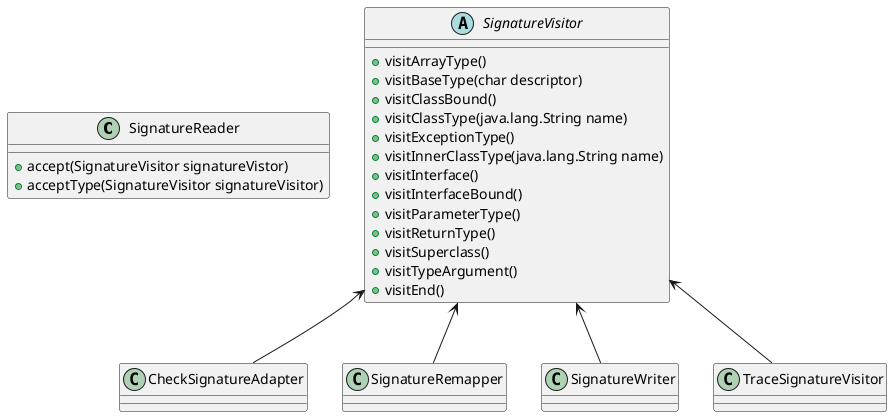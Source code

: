 @startuml

class SignatureReader {
    + accept(SignatureVisitor signatureVistor)
    + acceptType(SignatureVisitor signatureVisitor)
}

Abstract class SignatureVisitor {
    + visitArrayType()
    + visitBaseType(char descriptor)
    + visitClassBound()
    + visitClassType(java.lang.String name)
    + visitExceptionType()
    + visitInnerClassType(java.lang.String name)
    + visitInterface()
    + visitInterfaceBound()
    + visitParameterType()
    + visitReturnType()
    + visitSuperclass()
    + visitTypeArgument()
    + visitEnd()
}

SignatureVisitor<-- CheckSignatureAdapter
SignatureVisitor<-- SignatureRemapper
SignatureVisitor<-- SignatureWriter
SignatureVisitor<-- TraceSignatureVisitor

@enduml